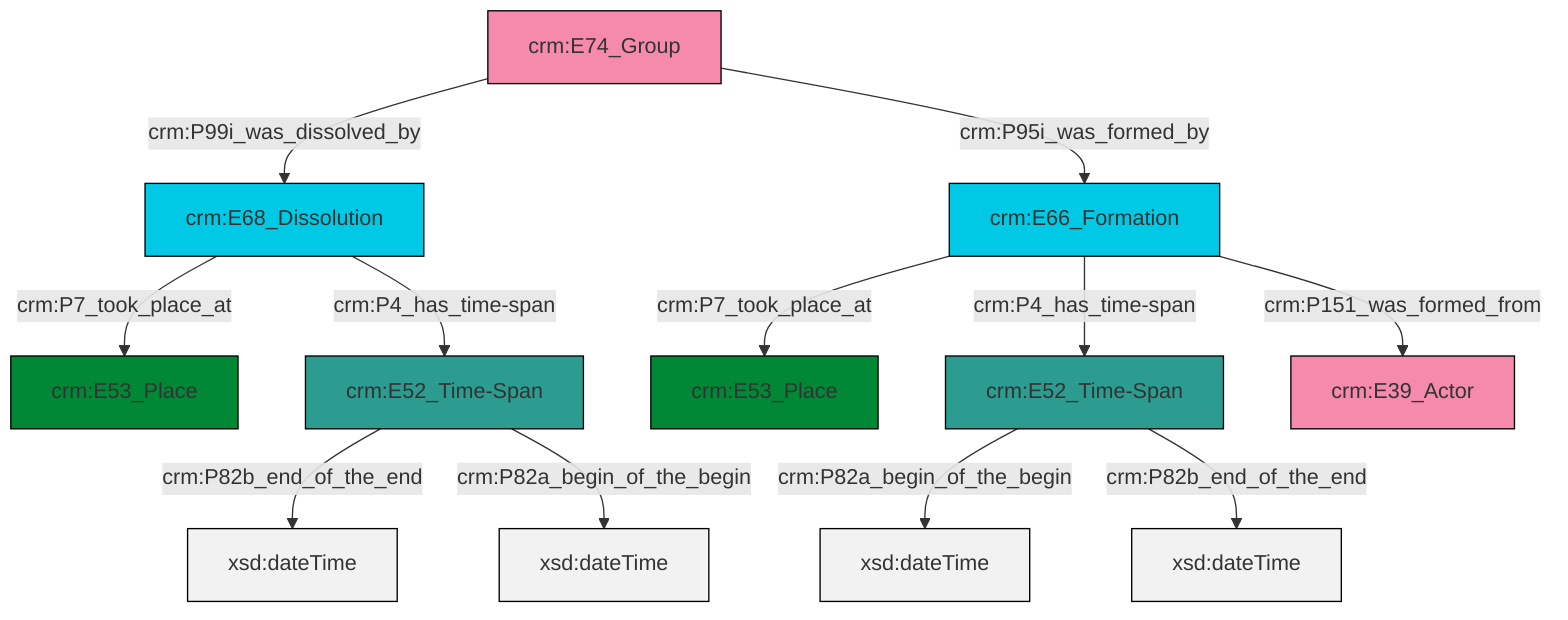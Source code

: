 graph TD
classDef Literal fill:#f2f2f2,stroke:#000000;
classDef CRM_Entity fill:#FFFFFF,stroke:#000000;
classDef Temporal_Entity fill:#00C9E6, stroke:#000000;
classDef Type fill:#E18312, stroke:#000000;
classDef Time-Span fill:#2C9C91, stroke:#000000;
classDef Appellation fill:#FFEB7F, stroke:#000000;
classDef Place fill:#008836, stroke:#000000;
classDef Persistent_Item fill:#B266B2, stroke:#000000;
classDef Conceptual_Object fill:#FFD700, stroke:#000000;
classDef Physical_Thing fill:#D2B48C, stroke:#000000;
classDef Actor fill:#f58aad, stroke:#000000;
classDef PC_Classes fill:#4ce600, stroke:#000000;
classDef Multi fill:#cccccc,stroke:#000000;

2["crm:E66_Formation"]:::Temporal_Entity -->|crm:P7_took_place_at| 3["crm:E53_Place"]:::Place
2["crm:E66_Formation"]:::Temporal_Entity -->|crm:P4_has_time-span| 5["crm:E52_Time-Span"]:::Time-Span
6["crm:E68_Dissolution"]:::Temporal_Entity -->|crm:P7_took_place_at| 7["crm:E53_Place"]:::Place
8["crm:E74_Group"]:::Actor -->|crm:P99i_was_dissolved_by| 6["crm:E68_Dissolution"]:::Temporal_Entity
9["crm:E52_Time-Span"]:::Time-Span -->|crm:P82b_end_of_the_end| 10[xsd:dateTime]:::Literal
5["crm:E52_Time-Span"]:::Time-Span -->|crm:P82a_begin_of_the_begin| 12[xsd:dateTime]:::Literal
6["crm:E68_Dissolution"]:::Temporal_Entity -->|crm:P4_has_time-span| 9["crm:E52_Time-Span"]:::Time-Span
8["crm:E74_Group"]:::Actor -->|crm:P95i_was_formed_by| 2["crm:E66_Formation"]:::Temporal_Entity
5["crm:E52_Time-Span"]:::Time-Span -->|crm:P82b_end_of_the_end| 15[xsd:dateTime]:::Literal
2["crm:E66_Formation"]:::Temporal_Entity -->|crm:P151_was_formed_from| 0["crm:E39_Actor"]:::Actor
9["crm:E52_Time-Span"]:::Time-Span -->|crm:P82a_begin_of_the_begin| 17[xsd:dateTime]:::Literal